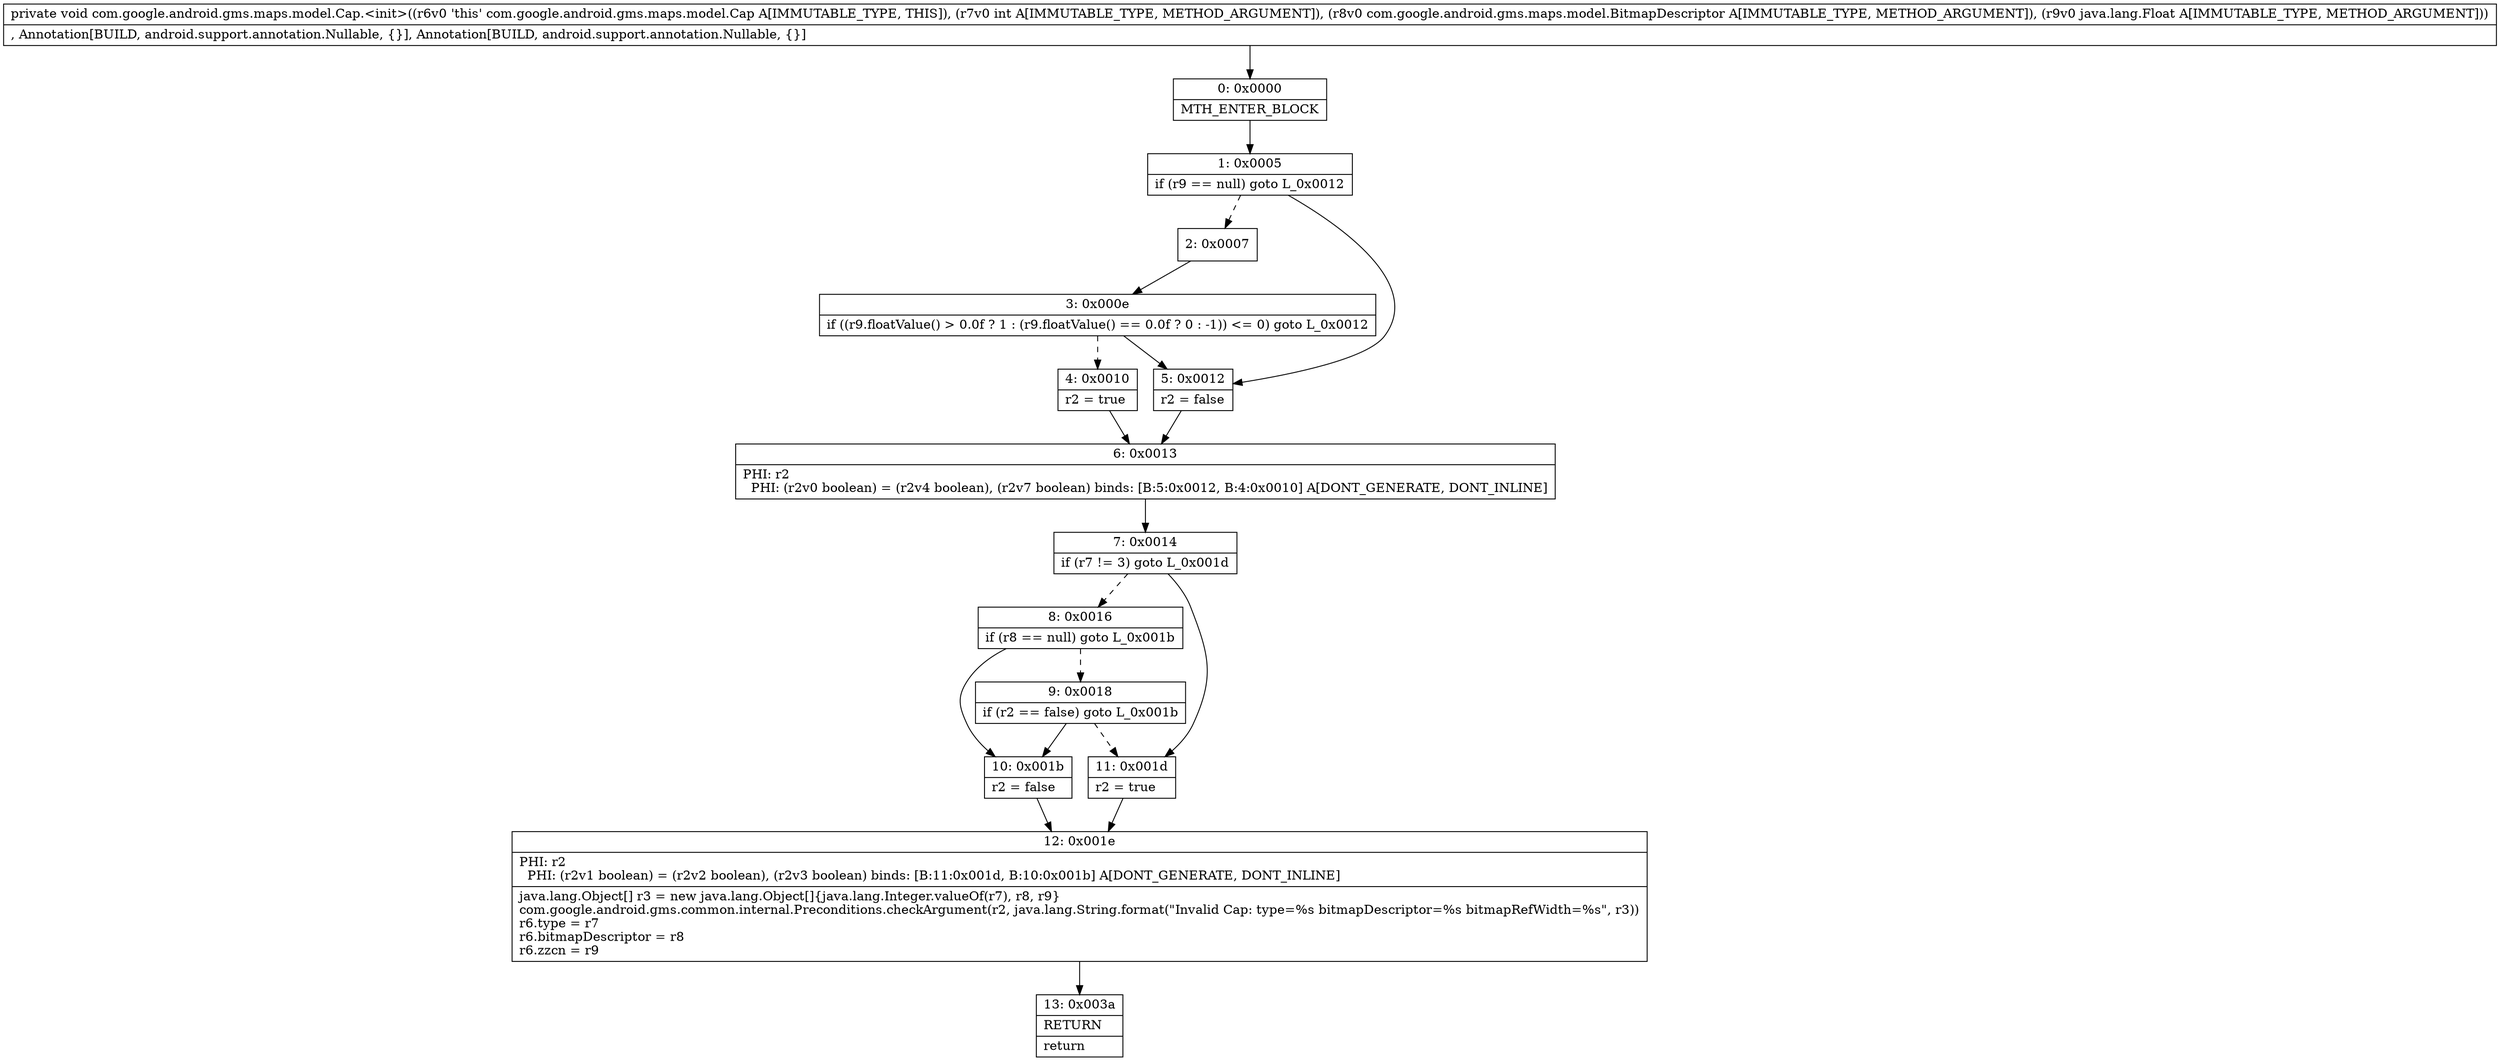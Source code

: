 digraph "CFG forcom.google.android.gms.maps.model.Cap.\<init\>(ILcom\/google\/android\/gms\/maps\/model\/BitmapDescriptor;Ljava\/lang\/Float;)V" {
Node_0 [shape=record,label="{0\:\ 0x0000|MTH_ENTER_BLOCK\l}"];
Node_1 [shape=record,label="{1\:\ 0x0005|if (r9 == null) goto L_0x0012\l}"];
Node_2 [shape=record,label="{2\:\ 0x0007}"];
Node_3 [shape=record,label="{3\:\ 0x000e|if ((r9.floatValue() \> 0.0f ? 1 : (r9.floatValue() == 0.0f ? 0 : \-1)) \<= 0) goto L_0x0012\l}"];
Node_4 [shape=record,label="{4\:\ 0x0010|r2 = true\l}"];
Node_5 [shape=record,label="{5\:\ 0x0012|r2 = false\l}"];
Node_6 [shape=record,label="{6\:\ 0x0013|PHI: r2 \l  PHI: (r2v0 boolean) = (r2v4 boolean), (r2v7 boolean) binds: [B:5:0x0012, B:4:0x0010] A[DONT_GENERATE, DONT_INLINE]\l}"];
Node_7 [shape=record,label="{7\:\ 0x0014|if (r7 != 3) goto L_0x001d\l}"];
Node_8 [shape=record,label="{8\:\ 0x0016|if (r8 == null) goto L_0x001b\l}"];
Node_9 [shape=record,label="{9\:\ 0x0018|if (r2 == false) goto L_0x001b\l}"];
Node_10 [shape=record,label="{10\:\ 0x001b|r2 = false\l}"];
Node_11 [shape=record,label="{11\:\ 0x001d|r2 = true\l}"];
Node_12 [shape=record,label="{12\:\ 0x001e|PHI: r2 \l  PHI: (r2v1 boolean) = (r2v2 boolean), (r2v3 boolean) binds: [B:11:0x001d, B:10:0x001b] A[DONT_GENERATE, DONT_INLINE]\l|java.lang.Object[] r3 = new java.lang.Object[]\{java.lang.Integer.valueOf(r7), r8, r9\}\lcom.google.android.gms.common.internal.Preconditions.checkArgument(r2, java.lang.String.format(\"Invalid Cap: type=%s bitmapDescriptor=%s bitmapRefWidth=%s\", r3))\lr6.type = r7\lr6.bitmapDescriptor = r8\lr6.zzcn = r9\l}"];
Node_13 [shape=record,label="{13\:\ 0x003a|RETURN\l|return\l}"];
MethodNode[shape=record,label="{private void com.google.android.gms.maps.model.Cap.\<init\>((r6v0 'this' com.google.android.gms.maps.model.Cap A[IMMUTABLE_TYPE, THIS]), (r7v0 int A[IMMUTABLE_TYPE, METHOD_ARGUMENT]), (r8v0 com.google.android.gms.maps.model.BitmapDescriptor A[IMMUTABLE_TYPE, METHOD_ARGUMENT]), (r9v0 java.lang.Float A[IMMUTABLE_TYPE, METHOD_ARGUMENT]))  | , Annotation[BUILD, android.support.annotation.Nullable, \{\}], Annotation[BUILD, android.support.annotation.Nullable, \{\}]\l}"];
MethodNode -> Node_0;
Node_0 -> Node_1;
Node_1 -> Node_2[style=dashed];
Node_1 -> Node_5;
Node_2 -> Node_3;
Node_3 -> Node_4[style=dashed];
Node_3 -> Node_5;
Node_4 -> Node_6;
Node_5 -> Node_6;
Node_6 -> Node_7;
Node_7 -> Node_8[style=dashed];
Node_7 -> Node_11;
Node_8 -> Node_9[style=dashed];
Node_8 -> Node_10;
Node_9 -> Node_10;
Node_9 -> Node_11[style=dashed];
Node_10 -> Node_12;
Node_11 -> Node_12;
Node_12 -> Node_13;
}

